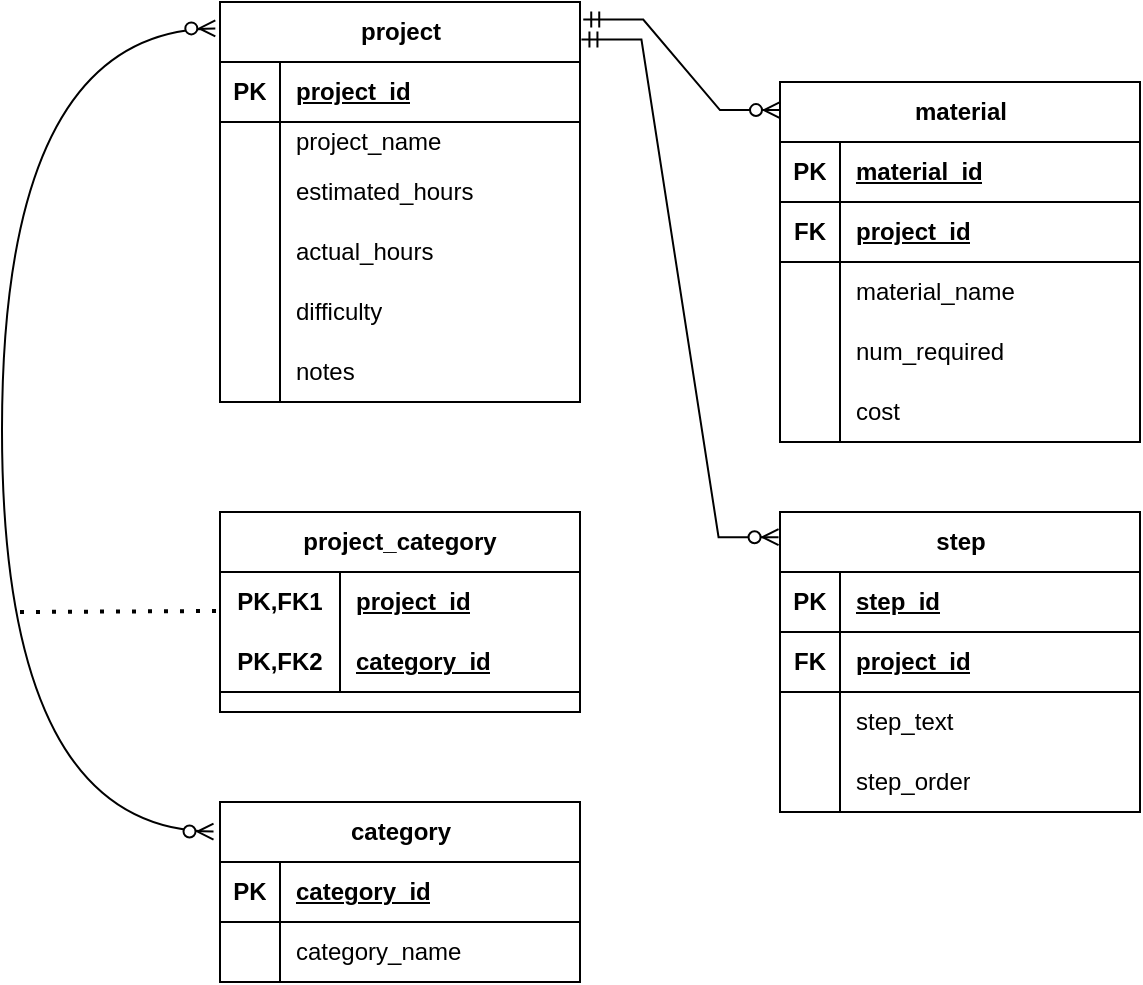 <mxfile version="24.2.5" type="device">
  <diagram name="Page-1" id="cjyWqYP5mnXgU-4wnESy">
    <mxGraphModel dx="362" dy="614" grid="1" gridSize="10" guides="1" tooltips="1" connect="1" arrows="1" fold="1" page="1" pageScale="1" pageWidth="850" pageHeight="1100" math="0" shadow="0">
      <root>
        <mxCell id="0" />
        <mxCell id="1" parent="0" />
        <mxCell id="cMaNFWGLL3xzmZ6ab4pV-1" value="project" style="shape=table;startSize=30;container=1;collapsible=1;childLayout=tableLayout;fixedRows=1;rowLines=0;fontStyle=1;align=center;resizeLast=1;html=1;" vertex="1" parent="1">
          <mxGeometry x="170" y="130" width="180" height="200" as="geometry">
            <mxRectangle x="120" y="140" width="80" height="30" as="alternateBounds" />
          </mxGeometry>
        </mxCell>
        <mxCell id="cMaNFWGLL3xzmZ6ab4pV-2" value="" style="shape=tableRow;horizontal=0;startSize=0;swimlaneHead=0;swimlaneBody=0;fillColor=none;collapsible=0;dropTarget=0;points=[[0,0.5],[1,0.5]];portConstraint=eastwest;top=0;left=0;right=0;bottom=1;" vertex="1" parent="cMaNFWGLL3xzmZ6ab4pV-1">
          <mxGeometry y="30" width="180" height="30" as="geometry" />
        </mxCell>
        <mxCell id="cMaNFWGLL3xzmZ6ab4pV-3" value="PK" style="shape=partialRectangle;connectable=0;fillColor=none;top=0;left=0;bottom=0;right=0;fontStyle=1;overflow=hidden;whiteSpace=wrap;html=1;" vertex="1" parent="cMaNFWGLL3xzmZ6ab4pV-2">
          <mxGeometry width="30" height="30" as="geometry">
            <mxRectangle width="30" height="30" as="alternateBounds" />
          </mxGeometry>
        </mxCell>
        <mxCell id="cMaNFWGLL3xzmZ6ab4pV-4" value="project_id" style="shape=partialRectangle;connectable=0;fillColor=none;top=0;left=0;bottom=0;right=0;align=left;spacingLeft=6;fontStyle=5;overflow=hidden;whiteSpace=wrap;html=1;" vertex="1" parent="cMaNFWGLL3xzmZ6ab4pV-2">
          <mxGeometry x="30" width="150" height="30" as="geometry">
            <mxRectangle width="150" height="30" as="alternateBounds" />
          </mxGeometry>
        </mxCell>
        <mxCell id="cMaNFWGLL3xzmZ6ab4pV-5" value="" style="shape=tableRow;horizontal=0;startSize=0;swimlaneHead=0;swimlaneBody=0;fillColor=none;collapsible=0;dropTarget=0;points=[[0,0.5],[1,0.5]];portConstraint=eastwest;top=0;left=0;right=0;bottom=0;" vertex="1" parent="cMaNFWGLL3xzmZ6ab4pV-1">
          <mxGeometry y="60" width="180" height="20" as="geometry" />
        </mxCell>
        <mxCell id="cMaNFWGLL3xzmZ6ab4pV-6" value="" style="shape=partialRectangle;connectable=0;fillColor=none;top=0;left=0;bottom=0;right=0;editable=1;overflow=hidden;whiteSpace=wrap;html=1;" vertex="1" parent="cMaNFWGLL3xzmZ6ab4pV-5">
          <mxGeometry width="30" height="20" as="geometry">
            <mxRectangle width="30" height="20" as="alternateBounds" />
          </mxGeometry>
        </mxCell>
        <mxCell id="cMaNFWGLL3xzmZ6ab4pV-7" value="project_name" style="shape=partialRectangle;connectable=0;fillColor=none;top=0;left=0;bottom=0;right=0;align=left;spacingLeft=6;overflow=hidden;whiteSpace=wrap;html=1;" vertex="1" parent="cMaNFWGLL3xzmZ6ab4pV-5">
          <mxGeometry x="30" width="150" height="20" as="geometry">
            <mxRectangle width="150" height="20" as="alternateBounds" />
          </mxGeometry>
        </mxCell>
        <mxCell id="cMaNFWGLL3xzmZ6ab4pV-8" value="" style="shape=tableRow;horizontal=0;startSize=0;swimlaneHead=0;swimlaneBody=0;fillColor=none;collapsible=0;dropTarget=0;points=[[0,0.5],[1,0.5]];portConstraint=eastwest;top=0;left=0;right=0;bottom=0;" vertex="1" parent="cMaNFWGLL3xzmZ6ab4pV-1">
          <mxGeometry y="80" width="180" height="30" as="geometry" />
        </mxCell>
        <mxCell id="cMaNFWGLL3xzmZ6ab4pV-9" value="" style="shape=partialRectangle;connectable=0;fillColor=none;top=0;left=0;bottom=0;right=0;editable=1;overflow=hidden;whiteSpace=wrap;html=1;" vertex="1" parent="cMaNFWGLL3xzmZ6ab4pV-8">
          <mxGeometry width="30" height="30" as="geometry">
            <mxRectangle width="30" height="30" as="alternateBounds" />
          </mxGeometry>
        </mxCell>
        <mxCell id="cMaNFWGLL3xzmZ6ab4pV-10" value="estimated_hours" style="shape=partialRectangle;connectable=0;fillColor=none;top=0;left=0;bottom=0;right=0;align=left;spacingLeft=6;overflow=hidden;whiteSpace=wrap;html=1;" vertex="1" parent="cMaNFWGLL3xzmZ6ab4pV-8">
          <mxGeometry x="30" width="150" height="30" as="geometry">
            <mxRectangle width="150" height="30" as="alternateBounds" />
          </mxGeometry>
        </mxCell>
        <mxCell id="cMaNFWGLL3xzmZ6ab4pV-11" value="" style="shape=tableRow;horizontal=0;startSize=0;swimlaneHead=0;swimlaneBody=0;fillColor=none;collapsible=0;dropTarget=0;points=[[0,0.5],[1,0.5]];portConstraint=eastwest;top=0;left=0;right=0;bottom=0;" vertex="1" parent="cMaNFWGLL3xzmZ6ab4pV-1">
          <mxGeometry y="110" width="180" height="30" as="geometry" />
        </mxCell>
        <mxCell id="cMaNFWGLL3xzmZ6ab4pV-12" value="" style="shape=partialRectangle;connectable=0;fillColor=none;top=0;left=0;bottom=0;right=0;editable=1;overflow=hidden;whiteSpace=wrap;html=1;" vertex="1" parent="cMaNFWGLL3xzmZ6ab4pV-11">
          <mxGeometry width="30" height="30" as="geometry">
            <mxRectangle width="30" height="30" as="alternateBounds" />
          </mxGeometry>
        </mxCell>
        <mxCell id="cMaNFWGLL3xzmZ6ab4pV-13" value="actual_hours" style="shape=partialRectangle;connectable=0;fillColor=none;top=0;left=0;bottom=0;right=0;align=left;spacingLeft=6;overflow=hidden;whiteSpace=wrap;html=1;" vertex="1" parent="cMaNFWGLL3xzmZ6ab4pV-11">
          <mxGeometry x="30" width="150" height="30" as="geometry">
            <mxRectangle width="150" height="30" as="alternateBounds" />
          </mxGeometry>
        </mxCell>
        <mxCell id="cMaNFWGLL3xzmZ6ab4pV-66" style="shape=tableRow;horizontal=0;startSize=0;swimlaneHead=0;swimlaneBody=0;fillColor=none;collapsible=0;dropTarget=0;points=[[0,0.5],[1,0.5]];portConstraint=eastwest;top=0;left=0;right=0;bottom=0;" vertex="1" parent="cMaNFWGLL3xzmZ6ab4pV-1">
          <mxGeometry y="140" width="180" height="30" as="geometry" />
        </mxCell>
        <mxCell id="cMaNFWGLL3xzmZ6ab4pV-67" style="shape=partialRectangle;connectable=0;fillColor=none;top=0;left=0;bottom=0;right=0;editable=1;overflow=hidden;whiteSpace=wrap;html=1;" vertex="1" parent="cMaNFWGLL3xzmZ6ab4pV-66">
          <mxGeometry width="30" height="30" as="geometry">
            <mxRectangle width="30" height="30" as="alternateBounds" />
          </mxGeometry>
        </mxCell>
        <mxCell id="cMaNFWGLL3xzmZ6ab4pV-68" value="difficulty" style="shape=partialRectangle;connectable=0;fillColor=none;top=0;left=0;bottom=0;right=0;align=left;spacingLeft=6;overflow=hidden;whiteSpace=wrap;html=1;" vertex="1" parent="cMaNFWGLL3xzmZ6ab4pV-66">
          <mxGeometry x="30" width="150" height="30" as="geometry">
            <mxRectangle width="150" height="30" as="alternateBounds" />
          </mxGeometry>
        </mxCell>
        <mxCell id="cMaNFWGLL3xzmZ6ab4pV-69" style="shape=tableRow;horizontal=0;startSize=0;swimlaneHead=0;swimlaneBody=0;fillColor=none;collapsible=0;dropTarget=0;points=[[0,0.5],[1,0.5]];portConstraint=eastwest;top=0;left=0;right=0;bottom=0;" vertex="1" parent="cMaNFWGLL3xzmZ6ab4pV-1">
          <mxGeometry y="170" width="180" height="30" as="geometry" />
        </mxCell>
        <mxCell id="cMaNFWGLL3xzmZ6ab4pV-70" style="shape=partialRectangle;connectable=0;fillColor=none;top=0;left=0;bottom=0;right=0;editable=1;overflow=hidden;whiteSpace=wrap;html=1;" vertex="1" parent="cMaNFWGLL3xzmZ6ab4pV-69">
          <mxGeometry width="30" height="30" as="geometry">
            <mxRectangle width="30" height="30" as="alternateBounds" />
          </mxGeometry>
        </mxCell>
        <mxCell id="cMaNFWGLL3xzmZ6ab4pV-71" value="notes" style="shape=partialRectangle;connectable=0;fillColor=none;top=0;left=0;bottom=0;right=0;align=left;spacingLeft=6;overflow=hidden;whiteSpace=wrap;html=1;" vertex="1" parent="cMaNFWGLL3xzmZ6ab4pV-69">
          <mxGeometry x="30" width="150" height="30" as="geometry">
            <mxRectangle width="150" height="30" as="alternateBounds" />
          </mxGeometry>
        </mxCell>
        <mxCell id="cMaNFWGLL3xzmZ6ab4pV-14" value="material" style="shape=table;startSize=30;container=1;collapsible=1;childLayout=tableLayout;fixedRows=1;rowLines=0;fontStyle=1;align=center;resizeLast=1;html=1;" vertex="1" parent="1">
          <mxGeometry x="450" y="170" width="180" height="180" as="geometry" />
        </mxCell>
        <mxCell id="cMaNFWGLL3xzmZ6ab4pV-15" value="" style="shape=tableRow;horizontal=0;startSize=0;swimlaneHead=0;swimlaneBody=0;fillColor=none;collapsible=0;dropTarget=0;points=[[0,0.5],[1,0.5]];portConstraint=eastwest;top=0;left=0;right=0;bottom=1;" vertex="1" parent="cMaNFWGLL3xzmZ6ab4pV-14">
          <mxGeometry y="30" width="180" height="30" as="geometry" />
        </mxCell>
        <mxCell id="cMaNFWGLL3xzmZ6ab4pV-16" value="PK" style="shape=partialRectangle;connectable=0;fillColor=none;top=0;left=0;bottom=0;right=0;fontStyle=1;overflow=hidden;whiteSpace=wrap;html=1;" vertex="1" parent="cMaNFWGLL3xzmZ6ab4pV-15">
          <mxGeometry width="30" height="30" as="geometry">
            <mxRectangle width="30" height="30" as="alternateBounds" />
          </mxGeometry>
        </mxCell>
        <mxCell id="cMaNFWGLL3xzmZ6ab4pV-17" value="material_id" style="shape=partialRectangle;connectable=0;fillColor=none;top=0;left=0;bottom=0;right=0;align=left;spacingLeft=6;fontStyle=5;overflow=hidden;whiteSpace=wrap;html=1;" vertex="1" parent="cMaNFWGLL3xzmZ6ab4pV-15">
          <mxGeometry x="30" width="150" height="30" as="geometry">
            <mxRectangle width="150" height="30" as="alternateBounds" />
          </mxGeometry>
        </mxCell>
        <mxCell id="cMaNFWGLL3xzmZ6ab4pV-72" style="shape=tableRow;horizontal=0;startSize=0;swimlaneHead=0;swimlaneBody=0;fillColor=none;collapsible=0;dropTarget=0;points=[[0,0.5],[1,0.5]];portConstraint=eastwest;top=0;left=0;right=0;bottom=1;" vertex="1" parent="cMaNFWGLL3xzmZ6ab4pV-14">
          <mxGeometry y="60" width="180" height="30" as="geometry" />
        </mxCell>
        <mxCell id="cMaNFWGLL3xzmZ6ab4pV-73" value="FK" style="shape=partialRectangle;connectable=0;fillColor=none;top=0;left=0;bottom=0;right=0;fontStyle=1;overflow=hidden;whiteSpace=wrap;html=1;" vertex="1" parent="cMaNFWGLL3xzmZ6ab4pV-72">
          <mxGeometry width="30" height="30" as="geometry">
            <mxRectangle width="30" height="30" as="alternateBounds" />
          </mxGeometry>
        </mxCell>
        <mxCell id="cMaNFWGLL3xzmZ6ab4pV-74" value="project_id" style="shape=partialRectangle;connectable=0;fillColor=none;top=0;left=0;bottom=0;right=0;align=left;spacingLeft=6;fontStyle=5;overflow=hidden;whiteSpace=wrap;html=1;" vertex="1" parent="cMaNFWGLL3xzmZ6ab4pV-72">
          <mxGeometry x="30" width="150" height="30" as="geometry">
            <mxRectangle width="150" height="30" as="alternateBounds" />
          </mxGeometry>
        </mxCell>
        <mxCell id="cMaNFWGLL3xzmZ6ab4pV-18" value="" style="shape=tableRow;horizontal=0;startSize=0;swimlaneHead=0;swimlaneBody=0;fillColor=none;collapsible=0;dropTarget=0;points=[[0,0.5],[1,0.5]];portConstraint=eastwest;top=0;left=0;right=0;bottom=0;" vertex="1" parent="cMaNFWGLL3xzmZ6ab4pV-14">
          <mxGeometry y="90" width="180" height="30" as="geometry" />
        </mxCell>
        <mxCell id="cMaNFWGLL3xzmZ6ab4pV-19" value="" style="shape=partialRectangle;connectable=0;fillColor=none;top=0;left=0;bottom=0;right=0;editable=1;overflow=hidden;whiteSpace=wrap;html=1;" vertex="1" parent="cMaNFWGLL3xzmZ6ab4pV-18">
          <mxGeometry width="30" height="30" as="geometry">
            <mxRectangle width="30" height="30" as="alternateBounds" />
          </mxGeometry>
        </mxCell>
        <mxCell id="cMaNFWGLL3xzmZ6ab4pV-20" value="material_name" style="shape=partialRectangle;connectable=0;fillColor=none;top=0;left=0;bottom=0;right=0;align=left;spacingLeft=6;overflow=hidden;whiteSpace=wrap;html=1;" vertex="1" parent="cMaNFWGLL3xzmZ6ab4pV-18">
          <mxGeometry x="30" width="150" height="30" as="geometry">
            <mxRectangle width="150" height="30" as="alternateBounds" />
          </mxGeometry>
        </mxCell>
        <mxCell id="cMaNFWGLL3xzmZ6ab4pV-21" value="" style="shape=tableRow;horizontal=0;startSize=0;swimlaneHead=0;swimlaneBody=0;fillColor=none;collapsible=0;dropTarget=0;points=[[0,0.5],[1,0.5]];portConstraint=eastwest;top=0;left=0;right=0;bottom=0;" vertex="1" parent="cMaNFWGLL3xzmZ6ab4pV-14">
          <mxGeometry y="120" width="180" height="30" as="geometry" />
        </mxCell>
        <mxCell id="cMaNFWGLL3xzmZ6ab4pV-22" value="" style="shape=partialRectangle;connectable=0;fillColor=none;top=0;left=0;bottom=0;right=0;editable=1;overflow=hidden;whiteSpace=wrap;html=1;" vertex="1" parent="cMaNFWGLL3xzmZ6ab4pV-21">
          <mxGeometry width="30" height="30" as="geometry">
            <mxRectangle width="30" height="30" as="alternateBounds" />
          </mxGeometry>
        </mxCell>
        <mxCell id="cMaNFWGLL3xzmZ6ab4pV-23" value="num_required" style="shape=partialRectangle;connectable=0;fillColor=none;top=0;left=0;bottom=0;right=0;align=left;spacingLeft=6;overflow=hidden;whiteSpace=wrap;html=1;" vertex="1" parent="cMaNFWGLL3xzmZ6ab4pV-21">
          <mxGeometry x="30" width="150" height="30" as="geometry">
            <mxRectangle width="150" height="30" as="alternateBounds" />
          </mxGeometry>
        </mxCell>
        <mxCell id="cMaNFWGLL3xzmZ6ab4pV-24" value="" style="shape=tableRow;horizontal=0;startSize=0;swimlaneHead=0;swimlaneBody=0;fillColor=none;collapsible=0;dropTarget=0;points=[[0,0.5],[1,0.5]];portConstraint=eastwest;top=0;left=0;right=0;bottom=0;" vertex="1" parent="cMaNFWGLL3xzmZ6ab4pV-14">
          <mxGeometry y="150" width="180" height="30" as="geometry" />
        </mxCell>
        <mxCell id="cMaNFWGLL3xzmZ6ab4pV-25" value="" style="shape=partialRectangle;connectable=0;fillColor=none;top=0;left=0;bottom=0;right=0;editable=1;overflow=hidden;whiteSpace=wrap;html=1;" vertex="1" parent="cMaNFWGLL3xzmZ6ab4pV-24">
          <mxGeometry width="30" height="30" as="geometry">
            <mxRectangle width="30" height="30" as="alternateBounds" />
          </mxGeometry>
        </mxCell>
        <mxCell id="cMaNFWGLL3xzmZ6ab4pV-26" value="cost" style="shape=partialRectangle;connectable=0;fillColor=none;top=0;left=0;bottom=0;right=0;align=left;spacingLeft=6;overflow=hidden;whiteSpace=wrap;html=1;" vertex="1" parent="cMaNFWGLL3xzmZ6ab4pV-24">
          <mxGeometry x="30" width="150" height="30" as="geometry">
            <mxRectangle width="150" height="30" as="alternateBounds" />
          </mxGeometry>
        </mxCell>
        <mxCell id="cMaNFWGLL3xzmZ6ab4pV-27" value="category" style="shape=table;startSize=30;container=1;collapsible=1;childLayout=tableLayout;fixedRows=1;rowLines=0;fontStyle=1;align=center;resizeLast=1;html=1;" vertex="1" parent="1">
          <mxGeometry x="170" y="530" width="180" height="90" as="geometry" />
        </mxCell>
        <mxCell id="cMaNFWGLL3xzmZ6ab4pV-28" value="" style="shape=tableRow;horizontal=0;startSize=0;swimlaneHead=0;swimlaneBody=0;fillColor=none;collapsible=0;dropTarget=0;points=[[0,0.5],[1,0.5]];portConstraint=eastwest;top=0;left=0;right=0;bottom=1;" vertex="1" parent="cMaNFWGLL3xzmZ6ab4pV-27">
          <mxGeometry y="30" width="180" height="30" as="geometry" />
        </mxCell>
        <mxCell id="cMaNFWGLL3xzmZ6ab4pV-29" value="PK" style="shape=partialRectangle;connectable=0;fillColor=none;top=0;left=0;bottom=0;right=0;fontStyle=1;overflow=hidden;whiteSpace=wrap;html=1;" vertex="1" parent="cMaNFWGLL3xzmZ6ab4pV-28">
          <mxGeometry width="30" height="30" as="geometry">
            <mxRectangle width="30" height="30" as="alternateBounds" />
          </mxGeometry>
        </mxCell>
        <mxCell id="cMaNFWGLL3xzmZ6ab4pV-30" value="category_id" style="shape=partialRectangle;connectable=0;fillColor=none;top=0;left=0;bottom=0;right=0;align=left;spacingLeft=6;fontStyle=5;overflow=hidden;whiteSpace=wrap;html=1;" vertex="1" parent="cMaNFWGLL3xzmZ6ab4pV-28">
          <mxGeometry x="30" width="150" height="30" as="geometry">
            <mxRectangle width="150" height="30" as="alternateBounds" />
          </mxGeometry>
        </mxCell>
        <mxCell id="cMaNFWGLL3xzmZ6ab4pV-31" value="" style="shape=tableRow;horizontal=0;startSize=0;swimlaneHead=0;swimlaneBody=0;fillColor=none;collapsible=0;dropTarget=0;points=[[0,0.5],[1,0.5]];portConstraint=eastwest;top=0;left=0;right=0;bottom=0;" vertex="1" parent="cMaNFWGLL3xzmZ6ab4pV-27">
          <mxGeometry y="60" width="180" height="30" as="geometry" />
        </mxCell>
        <mxCell id="cMaNFWGLL3xzmZ6ab4pV-32" value="" style="shape=partialRectangle;connectable=0;fillColor=none;top=0;left=0;bottom=0;right=0;editable=1;overflow=hidden;whiteSpace=wrap;html=1;" vertex="1" parent="cMaNFWGLL3xzmZ6ab4pV-31">
          <mxGeometry width="30" height="30" as="geometry">
            <mxRectangle width="30" height="30" as="alternateBounds" />
          </mxGeometry>
        </mxCell>
        <mxCell id="cMaNFWGLL3xzmZ6ab4pV-33" value="category_name" style="shape=partialRectangle;connectable=0;fillColor=none;top=0;left=0;bottom=0;right=0;align=left;spacingLeft=6;overflow=hidden;whiteSpace=wrap;html=1;" vertex="1" parent="cMaNFWGLL3xzmZ6ab4pV-31">
          <mxGeometry x="30" width="150" height="30" as="geometry">
            <mxRectangle width="150" height="30" as="alternateBounds" />
          </mxGeometry>
        </mxCell>
        <mxCell id="cMaNFWGLL3xzmZ6ab4pV-53" value="step" style="shape=table;startSize=30;container=1;collapsible=1;childLayout=tableLayout;fixedRows=1;rowLines=0;fontStyle=1;align=center;resizeLast=1;html=1;" vertex="1" parent="1">
          <mxGeometry x="450" y="385" width="180" height="150" as="geometry" />
        </mxCell>
        <mxCell id="cMaNFWGLL3xzmZ6ab4pV-54" value="" style="shape=tableRow;horizontal=0;startSize=0;swimlaneHead=0;swimlaneBody=0;fillColor=none;collapsible=0;dropTarget=0;points=[[0,0.5],[1,0.5]];portConstraint=eastwest;top=0;left=0;right=0;bottom=1;" vertex="1" parent="cMaNFWGLL3xzmZ6ab4pV-53">
          <mxGeometry y="30" width="180" height="30" as="geometry" />
        </mxCell>
        <mxCell id="cMaNFWGLL3xzmZ6ab4pV-55" value="PK" style="shape=partialRectangle;connectable=0;fillColor=none;top=0;left=0;bottom=0;right=0;fontStyle=1;overflow=hidden;whiteSpace=wrap;html=1;" vertex="1" parent="cMaNFWGLL3xzmZ6ab4pV-54">
          <mxGeometry width="30" height="30" as="geometry">
            <mxRectangle width="30" height="30" as="alternateBounds" />
          </mxGeometry>
        </mxCell>
        <mxCell id="cMaNFWGLL3xzmZ6ab4pV-56" value="step_id" style="shape=partialRectangle;connectable=0;fillColor=none;top=0;left=0;bottom=0;right=0;align=left;spacingLeft=6;fontStyle=5;overflow=hidden;whiteSpace=wrap;html=1;" vertex="1" parent="cMaNFWGLL3xzmZ6ab4pV-54">
          <mxGeometry x="30" width="150" height="30" as="geometry">
            <mxRectangle width="150" height="30" as="alternateBounds" />
          </mxGeometry>
        </mxCell>
        <mxCell id="cMaNFWGLL3xzmZ6ab4pV-78" style="shape=tableRow;horizontal=0;startSize=0;swimlaneHead=0;swimlaneBody=0;fillColor=none;collapsible=0;dropTarget=0;points=[[0,0.5],[1,0.5]];portConstraint=eastwest;top=0;left=0;right=0;bottom=1;" vertex="1" parent="cMaNFWGLL3xzmZ6ab4pV-53">
          <mxGeometry y="60" width="180" height="30" as="geometry" />
        </mxCell>
        <mxCell id="cMaNFWGLL3xzmZ6ab4pV-79" value="FK" style="shape=partialRectangle;connectable=0;fillColor=none;top=0;left=0;bottom=0;right=0;fontStyle=1;overflow=hidden;whiteSpace=wrap;html=1;" vertex="1" parent="cMaNFWGLL3xzmZ6ab4pV-78">
          <mxGeometry width="30" height="30" as="geometry">
            <mxRectangle width="30" height="30" as="alternateBounds" />
          </mxGeometry>
        </mxCell>
        <mxCell id="cMaNFWGLL3xzmZ6ab4pV-80" value="project_id" style="shape=partialRectangle;connectable=0;fillColor=none;top=0;left=0;bottom=0;right=0;align=left;spacingLeft=6;fontStyle=5;overflow=hidden;whiteSpace=wrap;html=1;" vertex="1" parent="cMaNFWGLL3xzmZ6ab4pV-78">
          <mxGeometry x="30" width="150" height="30" as="geometry">
            <mxRectangle width="150" height="30" as="alternateBounds" />
          </mxGeometry>
        </mxCell>
        <mxCell id="cMaNFWGLL3xzmZ6ab4pV-57" value="" style="shape=tableRow;horizontal=0;startSize=0;swimlaneHead=0;swimlaneBody=0;fillColor=none;collapsible=0;dropTarget=0;points=[[0,0.5],[1,0.5]];portConstraint=eastwest;top=0;left=0;right=0;bottom=0;" vertex="1" parent="cMaNFWGLL3xzmZ6ab4pV-53">
          <mxGeometry y="90" width="180" height="30" as="geometry" />
        </mxCell>
        <mxCell id="cMaNFWGLL3xzmZ6ab4pV-58" value="" style="shape=partialRectangle;connectable=0;fillColor=none;top=0;left=0;bottom=0;right=0;editable=1;overflow=hidden;whiteSpace=wrap;html=1;" vertex="1" parent="cMaNFWGLL3xzmZ6ab4pV-57">
          <mxGeometry width="30" height="30" as="geometry">
            <mxRectangle width="30" height="30" as="alternateBounds" />
          </mxGeometry>
        </mxCell>
        <mxCell id="cMaNFWGLL3xzmZ6ab4pV-59" value="step_text" style="shape=partialRectangle;connectable=0;fillColor=none;top=0;left=0;bottom=0;right=0;align=left;spacingLeft=6;overflow=hidden;whiteSpace=wrap;html=1;" vertex="1" parent="cMaNFWGLL3xzmZ6ab4pV-57">
          <mxGeometry x="30" width="150" height="30" as="geometry">
            <mxRectangle width="150" height="30" as="alternateBounds" />
          </mxGeometry>
        </mxCell>
        <mxCell id="cMaNFWGLL3xzmZ6ab4pV-60" value="" style="shape=tableRow;horizontal=0;startSize=0;swimlaneHead=0;swimlaneBody=0;fillColor=none;collapsible=0;dropTarget=0;points=[[0,0.5],[1,0.5]];portConstraint=eastwest;top=0;left=0;right=0;bottom=0;" vertex="1" parent="cMaNFWGLL3xzmZ6ab4pV-53">
          <mxGeometry y="120" width="180" height="30" as="geometry" />
        </mxCell>
        <mxCell id="cMaNFWGLL3xzmZ6ab4pV-61" value="" style="shape=partialRectangle;connectable=0;fillColor=none;top=0;left=0;bottom=0;right=0;editable=1;overflow=hidden;whiteSpace=wrap;html=1;" vertex="1" parent="cMaNFWGLL3xzmZ6ab4pV-60">
          <mxGeometry width="30" height="30" as="geometry">
            <mxRectangle width="30" height="30" as="alternateBounds" />
          </mxGeometry>
        </mxCell>
        <mxCell id="cMaNFWGLL3xzmZ6ab4pV-62" value="step_order" style="shape=partialRectangle;connectable=0;fillColor=none;top=0;left=0;bottom=0;right=0;align=left;spacingLeft=6;overflow=hidden;whiteSpace=wrap;html=1;" vertex="1" parent="cMaNFWGLL3xzmZ6ab4pV-60">
          <mxGeometry x="30" width="150" height="30" as="geometry">
            <mxRectangle width="150" height="30" as="alternateBounds" />
          </mxGeometry>
        </mxCell>
        <mxCell id="cMaNFWGLL3xzmZ6ab4pV-81" value="project_category" style="shape=table;startSize=30;container=1;collapsible=1;childLayout=tableLayout;fixedRows=1;rowLines=0;fontStyle=1;align=center;resizeLast=1;html=1;whiteSpace=wrap;" vertex="1" parent="1">
          <mxGeometry x="170" y="385" width="180" height="100" as="geometry" />
        </mxCell>
        <mxCell id="cMaNFWGLL3xzmZ6ab4pV-82" value="" style="shape=tableRow;horizontal=0;startSize=0;swimlaneHead=0;swimlaneBody=0;fillColor=none;collapsible=0;dropTarget=0;points=[[0,0.5],[1,0.5]];portConstraint=eastwest;top=0;left=0;right=0;bottom=0;html=1;" vertex="1" parent="cMaNFWGLL3xzmZ6ab4pV-81">
          <mxGeometry y="30" width="180" height="30" as="geometry" />
        </mxCell>
        <mxCell id="cMaNFWGLL3xzmZ6ab4pV-83" value="PK,FK1" style="shape=partialRectangle;connectable=0;fillColor=none;top=0;left=0;bottom=0;right=0;fontStyle=1;overflow=hidden;html=1;whiteSpace=wrap;" vertex="1" parent="cMaNFWGLL3xzmZ6ab4pV-82">
          <mxGeometry width="60" height="30" as="geometry">
            <mxRectangle width="60" height="30" as="alternateBounds" />
          </mxGeometry>
        </mxCell>
        <mxCell id="cMaNFWGLL3xzmZ6ab4pV-84" value="project_id" style="shape=partialRectangle;connectable=0;fillColor=none;top=0;left=0;bottom=0;right=0;align=left;spacingLeft=6;fontStyle=5;overflow=hidden;html=1;whiteSpace=wrap;" vertex="1" parent="cMaNFWGLL3xzmZ6ab4pV-82">
          <mxGeometry x="60" width="120" height="30" as="geometry">
            <mxRectangle width="120" height="30" as="alternateBounds" />
          </mxGeometry>
        </mxCell>
        <mxCell id="cMaNFWGLL3xzmZ6ab4pV-85" value="" style="shape=tableRow;horizontal=0;startSize=0;swimlaneHead=0;swimlaneBody=0;fillColor=none;collapsible=0;dropTarget=0;points=[[0,0.5],[1,0.5]];portConstraint=eastwest;top=0;left=0;right=0;bottom=1;html=1;" vertex="1" parent="cMaNFWGLL3xzmZ6ab4pV-81">
          <mxGeometry y="60" width="180" height="30" as="geometry" />
        </mxCell>
        <mxCell id="cMaNFWGLL3xzmZ6ab4pV-86" value="PK,FK2" style="shape=partialRectangle;connectable=0;fillColor=none;top=0;left=0;bottom=0;right=0;fontStyle=1;overflow=hidden;html=1;whiteSpace=wrap;" vertex="1" parent="cMaNFWGLL3xzmZ6ab4pV-85">
          <mxGeometry width="60" height="30" as="geometry">
            <mxRectangle width="60" height="30" as="alternateBounds" />
          </mxGeometry>
        </mxCell>
        <mxCell id="cMaNFWGLL3xzmZ6ab4pV-87" value="category_id" style="shape=partialRectangle;connectable=0;fillColor=none;top=0;left=0;bottom=0;right=0;align=left;spacingLeft=6;fontStyle=5;overflow=hidden;html=1;whiteSpace=wrap;" vertex="1" parent="cMaNFWGLL3xzmZ6ab4pV-85">
          <mxGeometry x="60" width="120" height="30" as="geometry">
            <mxRectangle width="120" height="30" as="alternateBounds" />
          </mxGeometry>
        </mxCell>
        <mxCell id="cMaNFWGLL3xzmZ6ab4pV-101" value="" style="endArrow=none;dashed=1;html=1;dashPattern=1 3;strokeWidth=2;rounded=0;" edge="1" parent="1">
          <mxGeometry width="50" height="50" relative="1" as="geometry">
            <mxPoint x="70" y="435" as="sourcePoint" />
            <mxPoint x="170" y="434.5" as="targetPoint" />
          </mxGeometry>
        </mxCell>
        <mxCell id="cMaNFWGLL3xzmZ6ab4pV-102" value="" style="edgeStyle=entityRelationEdgeStyle;fontSize=12;html=1;endArrow=ERzeroToMany;startArrow=ERmandOne;rounded=0;entryX=0;entryY=0.078;entryDx=0;entryDy=0;entryPerimeter=0;exitX=1.009;exitY=0.044;exitDx=0;exitDy=0;exitPerimeter=0;" edge="1" parent="1" source="cMaNFWGLL3xzmZ6ab4pV-1" target="cMaNFWGLL3xzmZ6ab4pV-14">
          <mxGeometry width="100" height="100" relative="1" as="geometry">
            <mxPoint x="350" y="140" as="sourcePoint" />
            <mxPoint x="445.14" y="176.38" as="targetPoint" />
            <Array as="points">
              <mxPoint x="400" y="284.02" />
              <mxPoint x="390" y="184.02" />
              <mxPoint x="460" y="150" />
              <mxPoint x="450" y="294.02" />
            </Array>
          </mxGeometry>
        </mxCell>
        <mxCell id="cMaNFWGLL3xzmZ6ab4pV-103" value="" style="edgeStyle=entityRelationEdgeStyle;fontSize=12;html=1;endArrow=ERzeroToMany;startArrow=ERmandOne;rounded=0;entryX=-0.004;entryY=0.084;entryDx=0;entryDy=0;entryPerimeter=0;exitX=1.004;exitY=0.094;exitDx=0;exitDy=0;exitPerimeter=0;" edge="1" parent="1" source="cMaNFWGLL3xzmZ6ab4pV-1" target="cMaNFWGLL3xzmZ6ab4pV-53">
          <mxGeometry width="100" height="100" relative="1" as="geometry">
            <mxPoint x="350" y="160" as="sourcePoint" />
            <mxPoint x="451.62" y="389.4" as="targetPoint" />
            <Array as="points">
              <mxPoint x="390" y="304" />
              <mxPoint x="380" y="204" />
              <mxPoint x="440" y="314" />
            </Array>
          </mxGeometry>
        </mxCell>
        <mxCell id="cMaNFWGLL3xzmZ6ab4pV-108" value="" style="edgeStyle=orthogonalEdgeStyle;fontSize=12;html=1;endArrow=ERzeroToMany;endFill=1;startArrow=ERzeroToMany;rounded=0;curved=1;exitX=-0.013;exitY=0.066;exitDx=0;exitDy=0;exitPerimeter=0;entryX=-0.018;entryY=0.164;entryDx=0;entryDy=0;entryPerimeter=0;" edge="1" parent="1" source="cMaNFWGLL3xzmZ6ab4pV-1" target="cMaNFWGLL3xzmZ6ab4pV-27">
          <mxGeometry width="100" height="100" relative="1" as="geometry">
            <mxPoint x="150" y="150" as="sourcePoint" />
            <mxPoint x="60" y="510" as="targetPoint" />
            <Array as="points">
              <mxPoint x="61" y="143" />
              <mxPoint x="61" y="545" />
            </Array>
          </mxGeometry>
        </mxCell>
      </root>
    </mxGraphModel>
  </diagram>
</mxfile>

